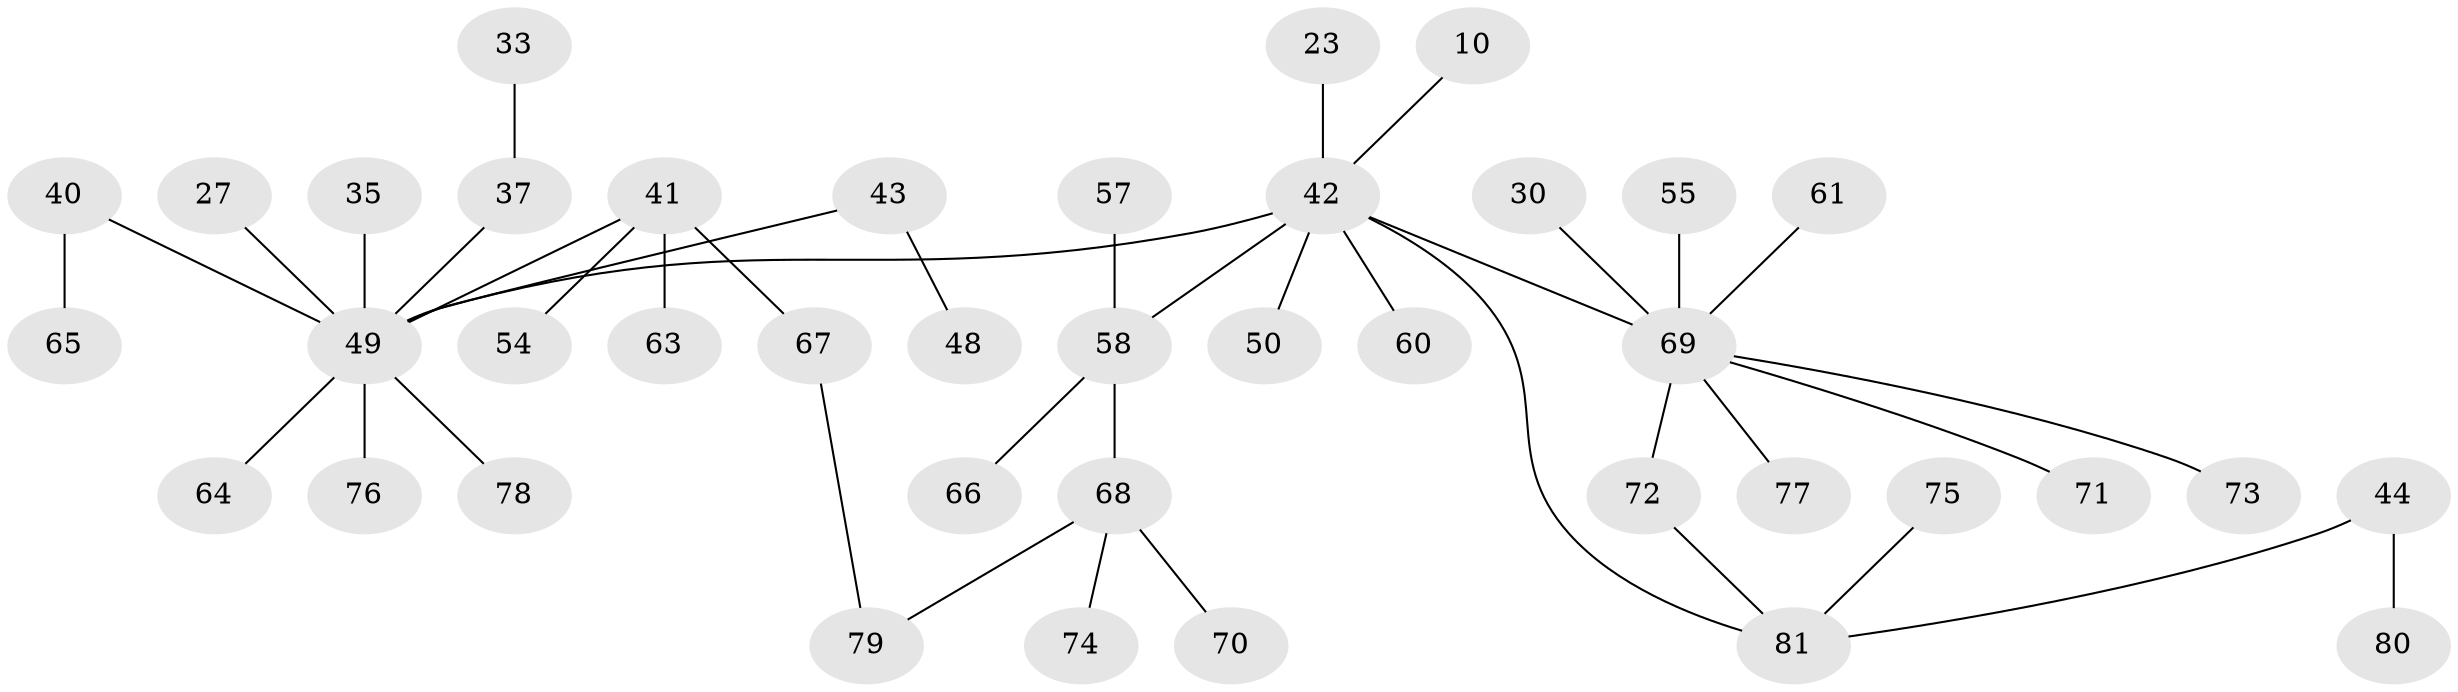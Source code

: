 // original degree distribution, {4: 0.09876543209876543, 6: 0.012345679012345678, 5: 0.012345679012345678, 3: 0.1728395061728395, 2: 0.2962962962962963, 7: 0.012345679012345678, 1: 0.3950617283950617}
// Generated by graph-tools (version 1.1) at 2025/45/03/04/25 21:45:25]
// undirected, 40 vertices, 41 edges
graph export_dot {
graph [start="1"]
  node [color=gray90,style=filled];
  10;
  23 [super="+11"];
  27 [super="+24"];
  30;
  33;
  35;
  37 [super="+12+13"];
  40 [super="+17+20+22+38"];
  41 [super="+7"];
  42 [super="+8"];
  43;
  44;
  48;
  49 [super="+2+3+29"];
  50;
  54;
  55;
  57;
  58 [super="+21+36+52"];
  60;
  61;
  63;
  64;
  65;
  66;
  67;
  68 [super="+53"];
  69 [super="+39+51+56+62"];
  70;
  71;
  72;
  73;
  74;
  75;
  76;
  77;
  78;
  79;
  80;
  81 [super="+31"];
  10 -- 42;
  23 -- 42 [weight=2];
  27 -- 49;
  30 -- 69;
  33 -- 37;
  35 -- 49;
  37 -- 49 [weight=2];
  40 -- 65;
  40 -- 49;
  41 -- 54;
  41 -- 63;
  41 -- 67;
  41 -- 49;
  42 -- 50;
  42 -- 60;
  42 -- 49 [weight=2];
  42 -- 81;
  42 -- 58;
  42 -- 69 [weight=2];
  43 -- 48;
  43 -- 49;
  44 -- 80;
  44 -- 81;
  49 -- 64;
  49 -- 78;
  49 -- 76;
  55 -- 69;
  57 -- 58;
  58 -- 66;
  58 -- 68;
  61 -- 69;
  67 -- 79;
  68 -- 74;
  68 -- 79;
  68 -- 70;
  69 -- 71;
  69 -- 77;
  69 -- 72;
  69 -- 73;
  72 -- 81;
  75 -- 81;
}
